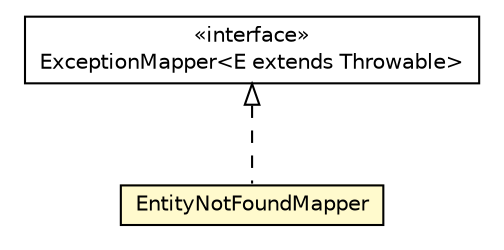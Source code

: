 #!/usr/local/bin/dot
#
# Class diagram 
# Generated by UMLGraph version R5_6-24-gf6e263 (http://www.umlgraph.org/)
#

digraph G {
	edge [fontname="Helvetica",fontsize=10,labelfontname="Helvetica",labelfontsize=10];
	node [fontname="Helvetica",fontsize=10,shape=plaintext];
	nodesep=0.25;
	ranksep=0.5;
	// net.trajano.doxdb.rest.EntityNotFoundMapper
	c1111 [label=<<table title="net.trajano.doxdb.rest.EntityNotFoundMapper" border="0" cellborder="1" cellspacing="0" cellpadding="2" port="p" bgcolor="lemonChiffon" href="./EntityNotFoundMapper.html">
		<tr><td><table border="0" cellspacing="0" cellpadding="1">
<tr><td align="center" balign="center"> EntityNotFoundMapper </td></tr>
		</table></td></tr>
		</table>>, URL="./EntityNotFoundMapper.html", fontname="Helvetica", fontcolor="black", fontsize=10.0];
	//net.trajano.doxdb.rest.EntityNotFoundMapper implements javax.ws.rs.ext.ExceptionMapper<E extends java.lang.Throwable>
	c1131:p -> c1111:p [dir=back,arrowtail=empty,style=dashed];
	// javax.ws.rs.ext.ExceptionMapper<E extends java.lang.Throwable>
	c1131 [label=<<table title="javax.ws.rs.ext.ExceptionMapper" border="0" cellborder="1" cellspacing="0" cellpadding="2" port="p" href="http://java.sun.com/j2se/1.4.2/docs/api/javax/ws/rs/ext/ExceptionMapper.html">
		<tr><td><table border="0" cellspacing="0" cellpadding="1">
<tr><td align="center" balign="center"> &#171;interface&#187; </td></tr>
<tr><td align="center" balign="center"> ExceptionMapper&lt;E extends Throwable&gt; </td></tr>
		</table></td></tr>
		</table>>, URL="http://java.sun.com/j2se/1.4.2/docs/api/javax/ws/rs/ext/ExceptionMapper.html", fontname="Helvetica", fontcolor="black", fontsize=10.0];
}

